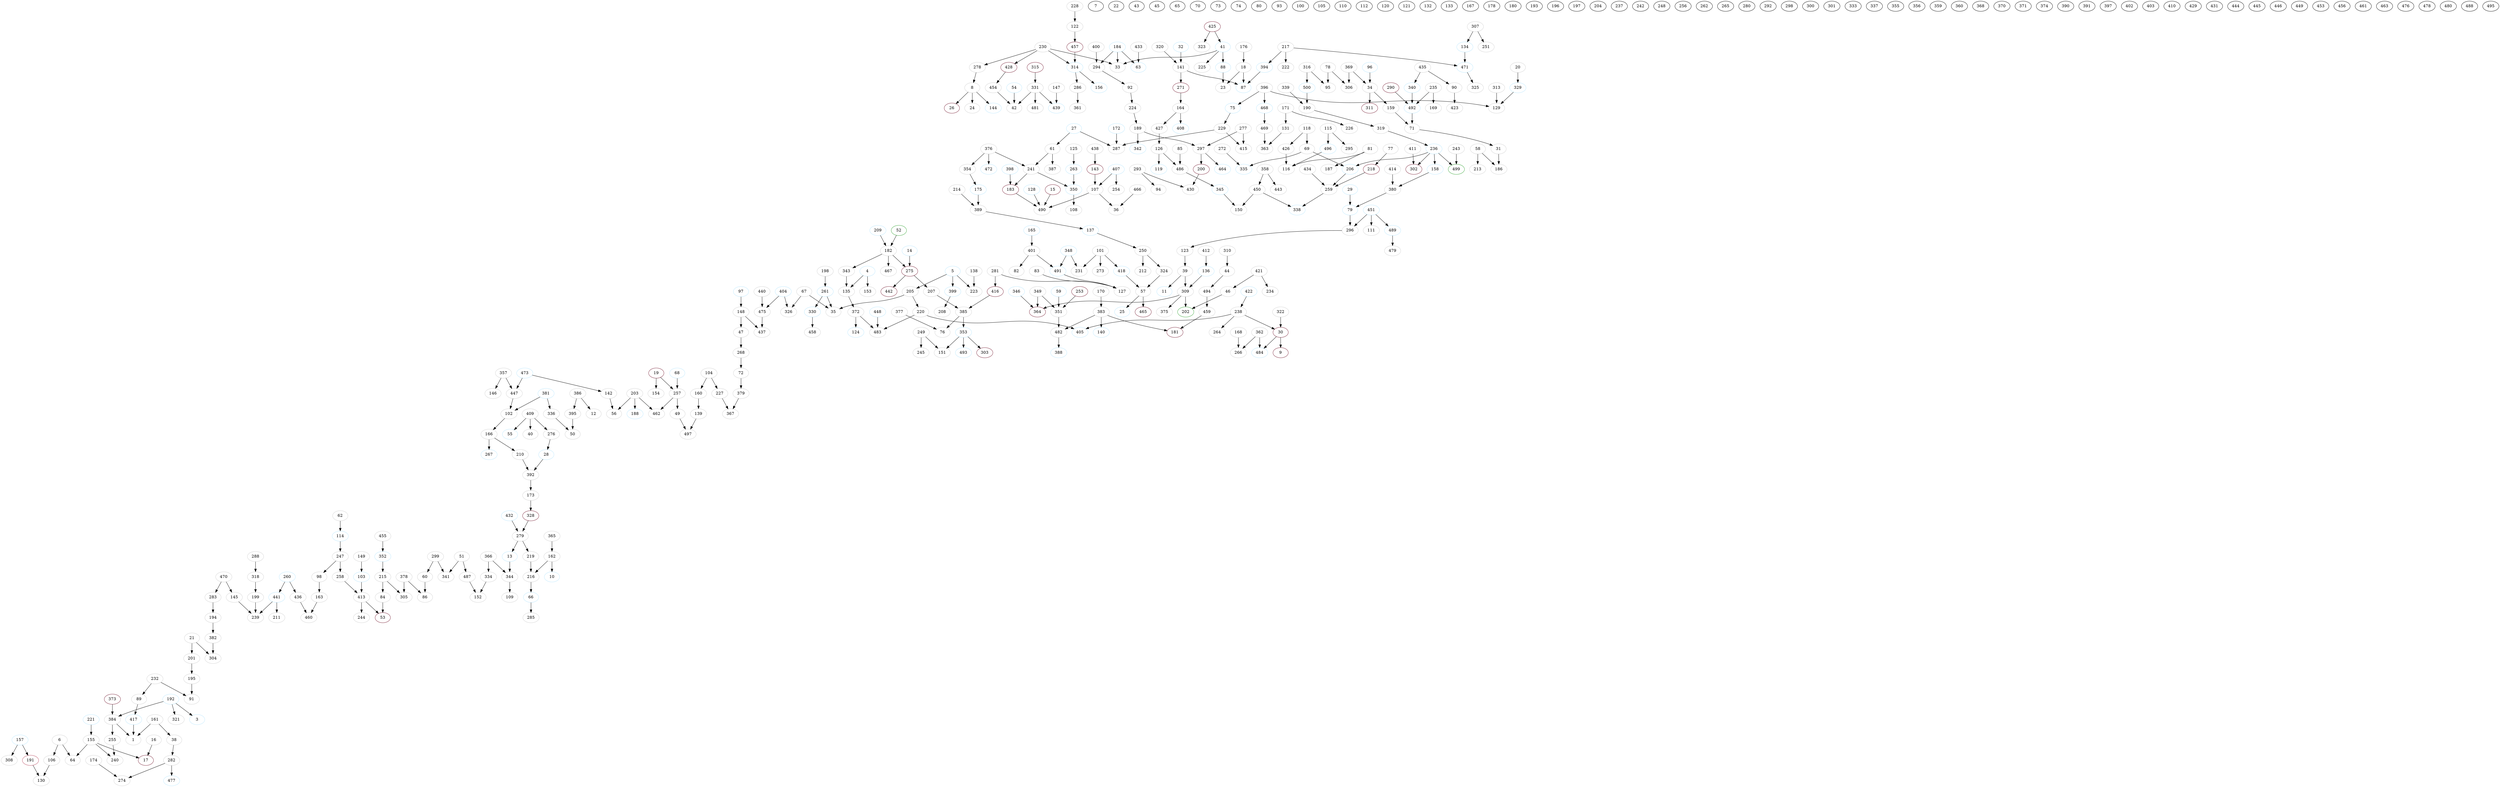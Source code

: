 digraph sample {
191 [color="#b8455c"];
130 [color="#cfcfcf"];
106 [color="#cfcfcf"];
6 [color="#cfcfcf"];
64 [color="#cfcfcf"];
155 [color="#cfcfcf"];
240 [color="#cfcfcf"];
255 [color="#cfcfcf"];
384 [color="#cfcfcf"];
1 [color="#cfcfcf"];
161 [color="#cfcfcf"];
38 [color="#cfcfcf"];
282 [color="#cfcfcf"];
274 [color="#cfcfcf"];
174 [color="#cfcfcf"];
89 [color="#cfcfcf"];
232 [color="#cfcfcf"];
91 [color="#cfcfcf"];
195 [color="#cfcfcf"];
201 [color="#cfcfcf"];
21 [color="#cfcfcf"];
304 [color="#cfcfcf"];
382 [color="#cfcfcf"];
194 [color="#cfcfcf"];
283 [color="#cfcfcf"];
470 [color="#cfcfcf"];
145 [color="#cfcfcf"];
239 [color="#cfcfcf"];
199 [color="#cfcfcf"];
318 [color="#cfcfcf"];
288 [color="#cfcfcf"];
211 [color="#cfcfcf"];
436 [color="#cfcfcf"];
460 [color="#cfcfcf"];
163 [color="#cfcfcf"];
98 [color="#cfcfcf"];
247 [color="#cfcfcf"];
258 [color="#cfcfcf"];
413 [color="#cfcfcf"];
244 [color="#cfcfcf"];
149 [color="#cfcfcf"];
84 [color="#cfcfcf"];
215 [color="#cfcfcf"];
305 [color="#cfcfcf"];
378 [color="#cfcfcf"];
86 [color="#cfcfcf"];
60 [color="#cfcfcf"];
299 [color="#cfcfcf"];
341 [color="#cfcfcf"];
51 [color="#cfcfcf"];
487 [color="#cfcfcf"];
152 [color="#cfcfcf"];
334 [color="#cfcfcf"];
366 [color="#cfcfcf"];
344 [color="#cfcfcf"];
109 [color="#cfcfcf"];
279 [color="#cfcfcf"];
219 [color="#cfcfcf"];
216 [color="#cfcfcf"];
162 [color="#cfcfcf"];
365 [color="#cfcfcf"];
285 [color="#cfcfcf"];
173 [color="#cfcfcf"];
392 [color="#cfcfcf"];
210 [color="#cfcfcf"];
166 [color="#cfcfcf"];
102 [color="#cfcfcf"];
447 [color="#cfcfcf"];
357 [color="#cfcfcf"];
146 [color="#cfcfcf"];
142 [color="#cfcfcf"];
56 [color="#cfcfcf"];
203 [color="#cfcfcf"];
462 [color="#cfcfcf"];
257 [color="#cfcfcf"];
49 [color="#cfcfcf"];
497 [color="#cfcfcf"];
139 [color="#cfcfcf"];
160 [color="#cfcfcf"];
104 [color="#cfcfcf"];
227 [color="#cfcfcf"];
367 [color="#cfcfcf"];
379 [color="#cfcfcf"];
72 [color="#cfcfcf"];
268 [color="#cfcfcf"];
47 [color="#cfcfcf"];
148 [color="#cfcfcf"];
437 [color="#cfcfcf"];
475 [color="#cfcfcf"];
440 [color="#cfcfcf"];
326 [color="#cfcfcf"];
67 [color="#cfcfcf"];
35 [color="#cfcfcf"];
205 [color="#cfcfcf"];
220 [color="#cfcfcf"];
483 [color="#cfcfcf"];
372 [color="#cfcfcf"];
135 [color="#cfcfcf"];
343 [color="#cfcfcf"];
182 [color="#cfcfcf"];
467 [color="#cfcfcf"];
207 [color="#cfcfcf"];
385 [color="#cfcfcf"];
76 [color="#cfcfcf"];
377 [color="#cfcfcf"];
151 [color="#cfcfcf"];
249 [color="#cfcfcf"];
245 [color="#cfcfcf"];
281 [color="#cfcfcf"];
127 [color="#cfcfcf"];
83 [color="#cfcfcf"];
401 [color="#cfcfcf"];
82 [color="#cfcfcf"];
231 [color="#cfcfcf"];
101 [color="#cfcfcf"];
273 [color="#cfcfcf"];
57 [color="#cfcfcf"];
324 [color="#cfcfcf"];
250 [color="#cfcfcf"];
212 [color="#cfcfcf"];
389 [color="#cfcfcf"];
214 [color="#cfcfcf"];
354 [color="#cfcfcf"];
376 [color="#cfcfcf"];
241 [color="#cfcfcf"];
61 [color="#cfcfcf"];
387 [color="#cfcfcf"];
287 [color="#cfcfcf"];
229 [color="#cfcfcf"];
415 [color="#cfcfcf"];
277 [color="#cfcfcf"];
297 [color="#cfcfcf"];
189 [color="#cfcfcf"];
224 [color="#cfcfcf"];
92 [color="#cfcfcf"];
294 [color="#cfcfcf"];
400 [color="#cfcfcf"];
33 [color="#cfcfcf"];
230 [color="#cfcfcf"];
278 [color="#cfcfcf"];
8 [color="#cfcfcf"];
24 [color="#cfcfcf"];
286 [color="#cfcfcf"];
361 [color="#cfcfcf"];
122 [color="#cfcfcf"];
228 [color="#cfcfcf"];
454 [color="#cfcfcf"];
42 [color="#cfcfcf"];
331 [color="#cfcfcf"];
481 [color="#cfcfcf"];
147 [color="#cfcfcf"];
225 [color="#cfcfcf"];
23 [color="#cfcfcf"];
18 [color="#cfcfcf"];
176 [color="#cfcfcf"];
141 [color="#cfcfcf"];
320 [color="#cfcfcf"];
164 [color="#cfcfcf"];
427 [color="#cfcfcf"];
126 [color="#cfcfcf"];
486 [color="#cfcfcf"];
85 [color="#cfcfcf"];
150 [color="#cfcfcf"];
450 [color="#cfcfcf"];
358 [color="#cfcfcf"];
443 [color="#cfcfcf"];
259 [color="#cfcfcf"];
434 [color="#cfcfcf"];
69 [color="#cfcfcf"];
118 [color="#cfcfcf"];
426 [color="#cfcfcf"];
116 [color="#cfcfcf"];
81 [color="#cfcfcf"];
187 [color="#cfcfcf"];
115 [color="#cfcfcf"];
295 [color="#cfcfcf"];
272 [color="#cfcfcf"];
319 [color="#cfcfcf"];
190 [color="#cfcfcf"];
339 [color="#cfcfcf"];
316 [color="#cfcfcf"];
95 [color="#cfcfcf"];
78 [color="#cfcfcf"];
306 [color="#cfcfcf"];
369 [color="#cfcfcf"];
34 [color="#cfcfcf"];
159 [color="#cfcfcf"];
71 [color="#cfcfcf"];
31 [color="#cfcfcf"];
186 [color="#cfcfcf"];
58 [color="#cfcfcf"];
213 [color="#cfcfcf"];
235 [color="#cfcfcf"];
169 [color="#cfcfcf"];
435 [color="#cfcfcf"];
90 [color="#cfcfcf"];
423 [color="#cfcfcf"];
380 [color="#cfcfcf"];
414 [color="#cfcfcf"];
296 [color="#cfcfcf"];
123 [color="#cfcfcf"];
39 [color="#cfcfcf"];
309 [color="#cfcfcf"];
375 [color="#cfcfcf"];
412 [color="#cfcfcf"];
349 [color="#cfcfcf"];
351 [color="#cfcfcf"];
482 [color="#cfcfcf"];
383 [color="#cfcfcf"];
170 [color="#cfcfcf"];
459 [color="#cfcfcf"];
494 [color="#cfcfcf"];
44 [color="#cfcfcf"];
310 [color="#cfcfcf"];
46 [color="#cfcfcf"];
421 [color="#cfcfcf"];
234 [color="#cfcfcf"];
111 [color="#cfcfcf"];
479 [color="#cfcfcf"];
411 [color="#cfcfcf"];
243 [color="#cfcfcf"];
77 [color="#cfcfcf"];
217 [color="#cfcfcf"];
222 [color="#cfcfcf"];
325 [color="#cfcfcf"];
307 [color="#cfcfcf"];
251 [color="#cfcfcf"];
323 [color="#cfcfcf"];
433 [color="#cfcfcf"];
430 [color="#cfcfcf"];
293 [color="#cfcfcf"];
94 [color="#cfcfcf"];
396 [color="#cfcfcf"];
129 [color="#cfcfcf"];
313 [color="#cfcfcf"];
20 [color="#cfcfcf"];
469 [color="#cfcfcf"];
363 [color="#cfcfcf"];
131 [color="#cfcfcf"];
171 [color="#cfcfcf"];
226 [color="#cfcfcf"];
108 [color="#cfcfcf"];
125 [color="#cfcfcf"];
490 [color="#cfcfcf"];
107 [color="#cfcfcf"];
36 [color="#cfcfcf"];
466 [color="#cfcfcf"];
254 [color="#cfcfcf"];
438 [color="#cfcfcf"];
153 [color="#cfcfcf"];
238 [color="#cfcfcf"];
264 [color="#cfcfcf"];
322 [color="#cfcfcf"];
362 [color="#cfcfcf"];
266 [color="#cfcfcf"];
168 [color="#cfcfcf"];
223 [color="#cfcfcf"];
138 [color="#cfcfcf"];
208 [color="#cfcfcf"];
198 [color="#cfcfcf"];
458 [color="#cfcfcf"];
154 [color="#cfcfcf"];
336 [color="#cfcfcf"];
50 [color="#cfcfcf"];
395 [color="#cfcfcf"];
386 [color="#cfcfcf"];
12 [color="#cfcfcf"];
276 [color="#cfcfcf"];
409 [color="#cfcfcf"];
40 [color="#cfcfcf"];
455 [color="#cfcfcf"];
62 [color="#cfcfcf"];
321 [color="#cfcfcf"];
16 [color="#cfcfcf"];
308 [color="#cfcfcf"];
477 [color="#b8e6fd"];
417 [color="#b8e6fd"];
441 [color="#b8e6fd"];
260 [color="#b8e6fd"];
103 [color="#b8e6fd"];
13 [color="#b8e6fd"];
10 [color="#b8e6fd"];
66 [color="#b8e6fd"];
432 [color="#b8e6fd"];
473 [color="#b8e6fd"];
404 [color="#b8e6fd"];
209 [color="#b8e6fd"];
353 [color="#b8e6fd"];
493 [color="#b8e6fd"];
491 [color="#b8e6fd"];
165 [color="#b8e6fd"];
348 [color="#b8e6fd"];
418 [color="#b8e6fd"];
137 [color="#b8e6fd"];
175 [color="#b8e6fd"];
27 [color="#b8e6fd"];
184 [color="#b8e6fd"];
144 [color="#b8e6fd"];
314 [color="#b8e6fd"];
156 [color="#b8e6fd"];
439 [color="#b8e6fd"];
54 [color="#b8e6fd"];
41 [color="#b8e6fd"];
88 [color="#b8e6fd"];
87 [color="#b8e6fd"];
32 [color="#b8e6fd"];
345 [color="#b8e6fd"];
338 [color="#b8e6fd"];
206 [color="#b8e6fd"];
496 [color="#b8e6fd"];
335 [color="#b8e6fd"];
236 [color="#b8e6fd"];
500 [color="#b8e6fd"];
492 [color="#b8e6fd"];
340 [color="#b8e6fd"];
96 [color="#b8e6fd"];
158 [color="#b8e6fd"];
79 [color="#b8e6fd"];
136 [color="#b8e6fd"];
140 [color="#b8e6fd"];
388 [color="#b8e6fd"];
59 [color="#b8e6fd"];
346 [color="#b8e6fd"];
11 [color="#b8e6fd"];
451 [color="#b8e6fd"];
489 [color="#b8e6fd"];
29 [color="#b8e6fd"];
119 [color="#b8e6fd"];
408 [color="#b8e6fd"];
394 [color="#b8e6fd"];
471 [color="#b8e6fd"];
134 [color="#b8e6fd"];
63 [color="#b8e6fd"];
342 [color="#b8e6fd"];
464 [color="#b8e6fd"];
75 [color="#b8e6fd"];
329 [color="#b8e6fd"];
468 [color="#b8e6fd"];
172 [color="#b8e6fd"];
350 [color="#b8e6fd"];
263 [color="#b8e6fd"];
407 [color="#b8e6fd"];
128 [color="#b8e6fd"];
398 [color="#b8e6fd"];
472 [color="#b8e6fd"];
25 [color="#b8e6fd"];
14 [color="#b8e6fd"];
4 [color="#b8e6fd"];
124 [color="#b8e6fd"];
448 [color="#b8e6fd"];
405 [color="#b8e6fd"];
422 [color="#b8e6fd"];
484 [color="#b8e6fd"];
5 [color="#b8e6fd"];
399 [color="#b8e6fd"];
261 [color="#b8e6fd"];
330 [color="#b8e6fd"];
97 [color="#b8e6fd"];
68 [color="#b8e6fd"];
188 [color="#b8e6fd"];
381 [color="#b8e6fd"];
267 [color="#b8e6fd"];
28 [color="#b8e6fd"];
55 [color="#b8e6fd"];
352 [color="#b8e6fd"];
114 [color="#b8e6fd"];
192 [color="#b8e6fd"];
3 [color="#b8e6fd"];
221 [color="#b8e6fd"];
157 [color="#b8e6fd"];
53 [color="#73172e"];
328 [color="#73172e"];
275 [color="#73172e"];
303 [color="#73172e"];
416 [color="#73172e"];
26 [color="#73172e"];
457 [color="#73172e"];
428 [color="#73172e"];
315 [color="#73172e"];
271 [color="#73172e"];
290 [color="#73172e"];
311 [color="#73172e"];
364 [color="#73172e"];
181 [color="#73172e"];
253 [color="#73172e"];
302 [color="#73172e"];
218 [color="#73172e"];
425 [color="#73172e"];
200 [color="#73172e"];
183 [color="#73172e"];
143 [color="#73172e"];
15 [color="#73172e"];
465 [color="#73172e"];
442 [color="#73172e"];
30 [color="#73172e"];
9 [color="#73172e"];
19 [color="#73172e"];
373 [color="#73172e"];
17 [color="#73172e"];
202 [color="#2ea12e"];
499 [color="#2ea12e"];
52 [color="#2ea12e"];
125 -> 263[color="black"];
279 -> 13[color="black"];
279 -> 219[color="black"];
381 -> 336[color="black"];
227 -> 367[color="black"];
379 -> 367[color="black"];
194 -> 382[color="black"];
425 -> 323[color="black"];
182 -> 467[color="black"];
413 -> 244[color="black"];
383 -> 482[color="black"];
44 -> 494[color="black"];
62 -> 114[color="black"];
139 -> 497[color="black"];
148 -> 47[color="black"];
469 -> 363[color="black"];
220 -> 483[color="black"];
316 -> 95[color="black"];
331 -> 481[color="black"];
183 -> 490[color="black"];
217 -> 394[color="black"];
166 -> 210[color="black"];
47 -> 268[color="black"];
389 -> 137[color="black"];
71 -> 31[color="black"];
145 -> 239[color="black"];
353 -> 151[color="black"];
138 -> 223[color="black"];
84 -> 53[color="black"];
61 -> 241[color="black"];
155 -> 240[color="black"];
209 -> 182[color="black"];
163 -> 460[color="black"];
101 -> 273[color="black"];
20 -> 329[color="black"];
115 -> 295[color="black"];
282 -> 274[color="black"];
399 -> 208[color="black"];
8 -> 24[color="black"];
205 -> 220[color="black"];
384 -> 255[color="black"];
353 -> 493[color="black"];
102 -> 166[color="black"];
376 -> 241[color="black"];
229 -> 287[color="black"];
92 -> 224[color="black"];
141 -> 87[color="black"];
46 -> 202[color="black"];
158 -> 380[color="black"];
235 -> 492[color="black"];
259 -> 338[color="black"];
210 -> 392[color="black"];
123 -> 39[color="black"];
376 -> 354[color="black"];
369 -> 34[color="black"];
320 -> 141[color="black"];
414 -> 380[color="black"];
38 -> 282[color="black"];
411 -> 302[color="black"];
299 -> 60[color="black"];
340 -> 492[color="black"];
473 -> 142[color="black"];
276 -> 28[color="black"];
386 -> 395[color="black"];
314 -> 286[color="black"];
182 -> 343[color="black"];
258 -> 413[color="black"];
275 -> 207[color="black"];
182 -> 275[color="black"];
433 -> 63[color="black"];
376 -> 472[color="black"];
199 -> 239[color="black"];
6 -> 64[color="black"];
8 -> 144[color="black"];
427 -> 126[color="black"];
147 -> 439[color="black"];
319 -> 236[color="black"];
494 -> 459[color="black"];
339 -> 190[color="black"];
314 -> 156[color="black"];
255 -> 240[color="black"];
309 -> 375[color="black"];
174 -> 274[color="black"];
459 -> 181[color="black"];
5 -> 205[color="black"];
107 -> 490[color="black"];
257 -> 49[color="black"];
217 -> 222[color="black"];
396 -> 75[color="black"];
272 -> 335[color="black"];
49 -> 497[color="black"];
250 -> 324[color="black"];
142 -> 56[color="black"];
89 -> 417[color="black"];
104 -> 160[color="black"];
331 -> 439[color="black"];
101 -> 418[color="black"];
34 -> 159[color="black"];
384 -> 1[color="black"];
281 -> 127[color="black"];
136 -> 309[color="black"];
39 -> 309[color="black"];
67 -> 326[color="black"];
283 -> 194[color="black"];
215 -> 305[color="black"];
135 -> 372[color="black"];
106 -> 130[color="black"];
128 -> 490[color="black"];
21 -> 201[color="black"];
18 -> 23[color="black"];
207 -> 385[color="black"];
51 -> 341[color="black"];
191 -> 130[color="black"];
118 -> 69[color="black"];
409 -> 40[color="black"];
201 -> 195[color="black"];
168 -> 266[color="black"];
205 -> 35[color="black"];
470 -> 283[color="black"];
351 -> 482[color="black"];
282 -> 477[color="black"];
401 -> 82[color="black"];
5 -> 223[color="black"];
357 -> 447[color="black"];
250 -> 212[color="black"];
161 -> 1[color="black"];
122 -> 457[color="black"];
471 -> 325[color="black"];
173 -> 328[color="black"];
52 -> 182[color="black"];
166 -> 267[color="black"];
401 -> 491[color="black"];
198 -> 261[color="black"];
492 -> 71[color="black"];
229 -> 415[color="black"];
286 -> 361[color="black"];
203 -> 462[color="black"];
68 -> 257[color="black"];
432 -> 279[color="black"];
296 -> 123[color="black"];
16 -> 17[color="black"];
378 -> 86[color="black"];
77 -> 218[color="black"];
107 -> 36[color="black"];
344 -> 109[color="black"];
172 -> 287[color="black"];
349 -> 351[color="black"];
219 -> 216[color="black"];
358 -> 450[color="black"];
324 -> 57[color="black"];
261 -> 35[color="black"];
189 -> 297[color="black"];
79 -> 296[color="black"];
440 -> 475[color="black"];
41 -> 225[color="black"];
330 -> 458[color="black"];
103 -> 413[color="black"];
148 -> 437[color="black"];
365 -> 162[color="black"];
57 -> 25[color="black"];
162 -> 216[color="black"];
164 -> 427[color="black"];
137 -> 250[color="black"];
396 -> 129[color="black"];
434 -> 259[color="black"];
345 -> 150[color="black"];
385 -> 76[color="black"];
72 -> 379[color="black"];
115 -> 496[color="black"];
165 -> 401[color="black"];
228 -> 122[color="black"];
362 -> 484[color="black"];
131 -> 363[color="black"];
59 -> 351[color="black"];
455 -> 352[color="black"];
14 -> 275[color="black"];
417 -> 1[color="black"];
281 -> 416[color="black"];
6 -> 106[color="black"];
447 -> 102[color="black"];
155 -> 64[color="black"];
489 -> 479[color="black"];
343 -> 135[color="black"];
203 -> 56[color="black"];
61 -> 387[color="black"];
322 -> 30[color="black"];
394 -> 87[color="black"];
28 -> 392[color="black"];
407 -> 107[color="black"];
232 -> 91[color="black"];
331 -> 42[color="black"];
75 -> 229[color="black"];
170 -> 383[color="black"];
297 -> 464[color="black"];
27 -> 61[color="black"];
313 -> 129[color="black"];
238 -> 264[color="black"];
457 -> 314[color="black"];
54 -> 42[color="black"];
435 -> 340[color="black"];
473 -> 447[color="black"];
236 -> 158[color="black"];
221 -> 155[color="black"];
161 -> 38[color="black"];
15 -> 490[color="black"];
315 -> 331[color="black"];
230 -> 278[color="black"];
232 -> 89[color="black"];
288 -> 318[color="black"];
357 -> 146[color="black"];
78 -> 95[color="black"];
422 -> 238[color="black"];
41 -> 88[color="black"];
404 -> 326[color="black"];
184 -> 33[color="black"];
206 -> 259[color="black"];
426 -> 116[color="black"];
290 -> 492[color="black"];
238 -> 405[color="black"];
372 -> 483[color="black"];
88 -> 23[color="black"];
354 -> 175[color="black"];
51 -> 487[color="black"];
381 -> 102[color="black"];
450 -> 338[color="black"];
247 -> 258[color="black"];
81 -> 116[color="black"];
418 -> 57[color="black"];
318 -> 199[color="black"];
57 -> 465[color="black"];
409 -> 276[color="black"];
349 -> 364[color="black"];
293 -> 430[color="black"];
395 -> 50[color="black"];
235 -> 169[color="black"];
396 -> 468[color="black"];
83 -> 127[color="black"];
104 -> 227[color="black"];
451 -> 111[color="black"];
192 -> 321[color="black"];
85 -> 486[color="black"];
31 -> 186[color="black"];
382 -> 304[color="black"];
299 -> 341[color="black"];
13 -> 344[color="black"];
176 -> 18[color="black"];
241 -> 350[color="black"];
32 -> 141[color="black"];
386 -> 12[color="black"];
101 -> 231[color="black"];
475 -> 437[color="black"];
97 -> 148[color="black"];
277 -> 297[color="black"];
58 -> 186[color="black"];
482 -> 388[color="black"];
329 -> 129[color="black"];
78 -> 306[color="black"];
268 -> 72[color="black"];
257 -> 462[color="black"];
293 -> 94[color="black"];
348 -> 491[color="black"];
96 -> 34[color="black"];
253 -> 351[color="black"];
400 -> 294[color="black"];
413 -> 53[color="black"];
69 -> 206[color="black"];
496 -> 116[color="black"];
98 -> 163[color="black"];
294 -> 92[color="black"];
316 -> 500[color="black"];
203 -> 188[color="black"];
67 -> 35[color="black"];
249 -> 151[color="black"];
380 -> 79[color="black"];
398 -> 183[color="black"];
224 -> 189[color="black"];
60 -> 86[color="black"];
378 -> 305[color="black"];
366 -> 334[color="black"];
412 -> 136[color="black"];
195 -> 91[color="black"];
69 -> 335[color="black"];
19 -> 257[color="black"];
310 -> 44[color="black"];
366 -> 344[color="black"];
192 -> 384[color="black"];
230 -> 33[color="black"];
385 -> 353[color="black"];
297 -> 200[color="black"];
500 -> 190[color="black"];
214 -> 389[color="black"];
348 -> 231[color="black"];
372 -> 124[color="black"];
190 -> 319[color="black"];
358 -> 443[color="black"];
126 -> 486[color="black"];
160 -> 139[color="black"];
21 -> 304[color="black"];
487 -> 152[color="black"];
171 -> 226[color="black"];
409 -> 55[color="black"];
261 -> 330[color="black"];
243 -> 499[color="black"];
149 -> 103[color="black"];
8 -> 26[color="black"];
90 -> 423[color="black"];
230 -> 314[color="black"];
241 -> 183[color="black"];
362 -> 266[color="black"];
377 -> 76[color="black"];
307 -> 251[color="black"];
238 -> 30[color="black"];
373 -> 384[color="black"];
114 -> 247[color="black"];
466 -> 36[color="black"];
350 -> 108[color="black"];
383 -> 140[color="black"];
171 -> 131[color="black"];
184 -> 63[color="black"];
346 -> 364[color="black"];
236 -> 302[color="black"];
236 -> 206[color="black"];
309 -> 364[color="black"];
392 -> 173[color="black"];
334 -> 152[color="black"];
491 -> 127[color="black"];
369 -> 306[color="black"];
159 -> 71[color="black"];
157 -> 191[color="black"];
421 -> 234[color="black"];
441 -> 211[color="black"];
438 -> 143[color="black"];
428 -> 454[color="black"];
162 -> 10[color="black"];
328 -> 279[color="black"];
436 -> 460[color="black"];
352 -> 215[color="black"];
218 -> 259[color="black"];
468 -> 469[color="black"];
275 -> 442[color="black"];
220 -> 405[color="black"];
448 -> 483[color="black"];
157 -> 308[color="black"];
143 -> 107[color="black"];
41 -> 33[color="black"];
200 -> 430[color="black"];
189 -> 342[color="black"];
30 -> 484[color="black"];
29 -> 79[color="black"];
454 -> 42[color="black"];
155 -> 17[color="black"];
407 -> 254[color="black"];
309 -> 202[color="black"];
81 -> 187[color="black"];
336 -> 50[color="black"];
216 -> 66[color="black"];
230 -> 428[color="black"];
278 -> 8[color="black"];
18 -> 87[color="black"];
141 -> 271[color="black"];
247 -> 98[color="black"];
277 -> 415[color="black"];
34 -> 311[color="black"];
164 -> 408[color="black"];
184 -> 294[color="black"];
27 -> 287[color="black"];
271 -> 164[color="black"];
450 -> 150[color="black"];
236 -> 499[color="black"];
263 -> 350[color="black"];
435 -> 90[color="black"];
421 -> 46[color="black"];
30 -> 9[color="black"];
4 -> 135[color="black"];
416 -> 385[color="black"];
175 -> 389[color="black"];
66 -> 285[color="black"];
451 -> 296[color="black"];
249 -> 245[color="black"];
486 -> 345[color="black"];
134 -> 471[color="black"];
441 -> 239[color="black"];
39 -> 11[color="black"];
19 -> 154[color="black"];
404 -> 475[color="black"];
470 -> 145[color="black"];
383 -> 181[color="black"];
260 -> 436[color="black"];
58 -> 213[color="black"];
192 -> 3[color="black"];
4 -> 153[color="black"];
260 -> 441[color="black"];
307 -> 134[color="black"];
353 -> 303[color="black"];
217 -> 471[color="black"];
451 -> 489[color="black"];
118 -> 426[color="black"];
5 -> 399[color="black"];
215 -> 84[color="black"];
425 -> 41[color="black"];
126 -> 119[color="black"];
7[color="black"];
22[color="black"];
43[color="black"];
45[color="black"];
65[color="black"];
70[color="black"];
73[color="black"];
74[color="black"];
80[color="black"];
93[color="black"];
100[color="black"];
105[color="black"];
110[color="black"];
112[color="black"];
120[color="black"];
121[color="black"];
132[color="black"];
133[color="black"];
167[color="black"];
178[color="black"];
180[color="black"];
193[color="black"];
196[color="black"];
197[color="black"];
204[color="black"];
237[color="black"];
242[color="black"];
248[color="black"];
256[color="black"];
262[color="black"];
265[color="black"];
280[color="black"];
292[color="black"];
298[color="black"];
300[color="black"];
301[color="black"];
333[color="black"];
337[color="black"];
355[color="black"];
356[color="black"];
359[color="black"];
360[color="black"];
368[color="black"];
370[color="black"];
371[color="black"];
374[color="black"];
390[color="black"];
391[color="black"];
397[color="black"];
402[color="black"];
403[color="black"];
410[color="black"];
429[color="black"];
431[color="black"];
444[color="black"];
445[color="black"];
446[color="black"];
449[color="black"];
453[color="black"];
456[color="black"];
461[color="black"];
463[color="black"];
476[color="black"];
478[color="black"];
480[color="black"];
488[color="black"];
495[color="black"];
}